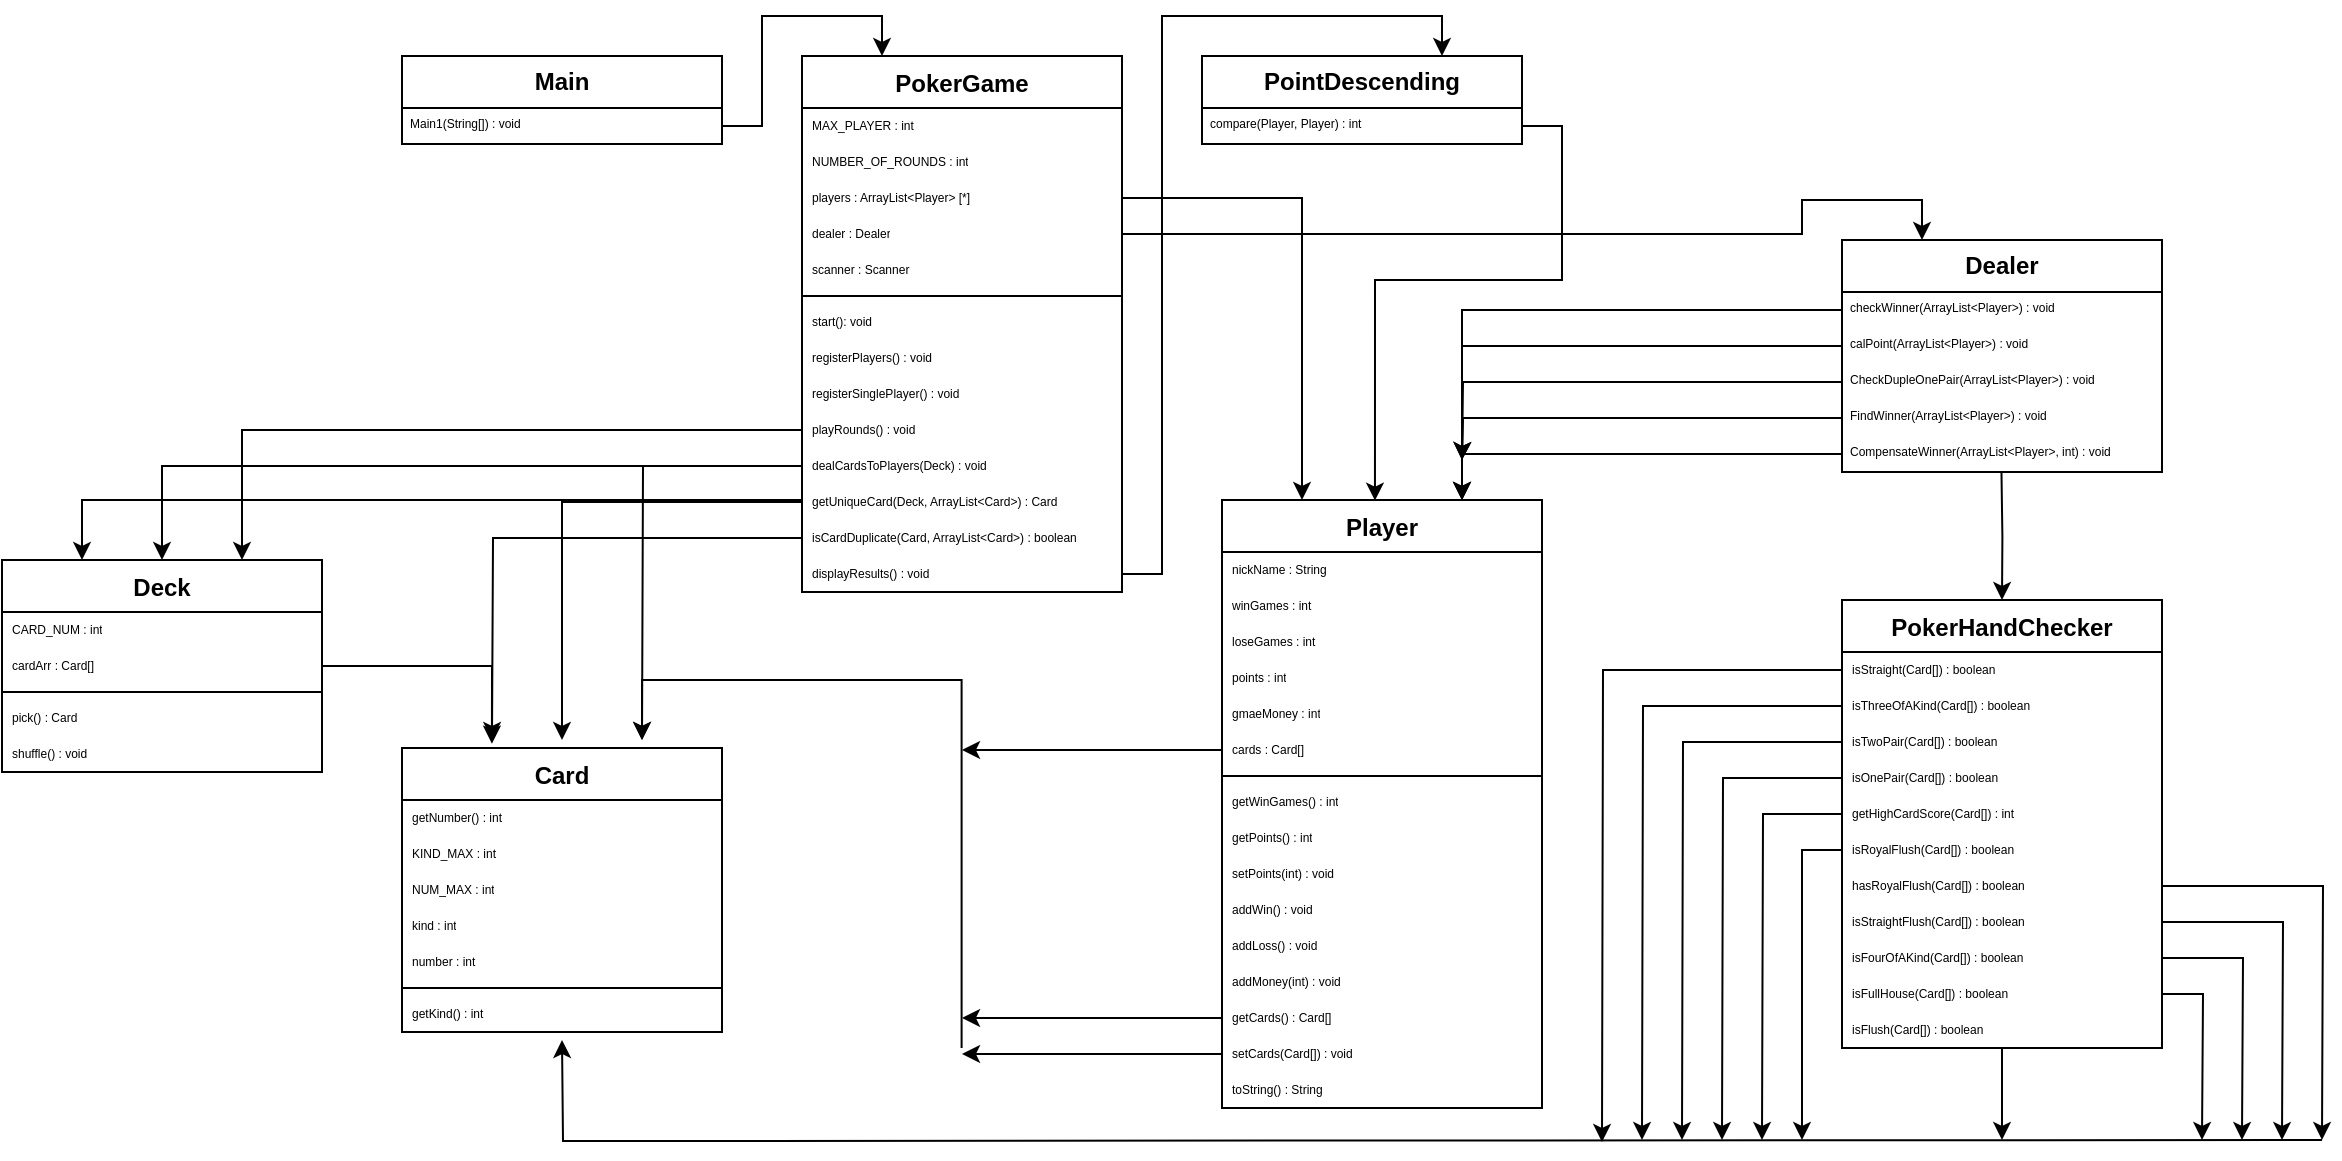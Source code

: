<mxfile version="26.2.14">
  <diagram id="C5RBs43oDa-KdzZeNtuy" name="Page-1">
    <mxGraphModel grid="1" page="1" gridSize="10" guides="1" tooltips="1" connect="1" arrows="1" fold="1" pageScale="1" pageWidth="2336" pageHeight="1654" math="0" shadow="0">
      <root>
        <mxCell id="WIyWlLk6GJQsqaUBKTNV-0" />
        <mxCell id="WIyWlLk6GJQsqaUBKTNV-1" parent="WIyWlLk6GJQsqaUBKTNV-0" />
        <mxCell id="UE-0gr97bJ8DjtLUeU1i-0" value="PokerGame" style="swimlane;fontStyle=1;align=center;verticalAlign=top;childLayout=stackLayout;horizontal=1;startSize=26;horizontalStack=0;resizeParent=1;resizeParentMax=0;resizeLast=0;collapsible=1;marginBottom=0;whiteSpace=wrap;html=1;" vertex="1" parent="WIyWlLk6GJQsqaUBKTNV-1">
          <mxGeometry x="600" y="178" width="160" height="268" as="geometry" />
        </mxCell>
        <mxCell id="UE-0gr97bJ8DjtLUeU1i-1" value="MAX_PLAYER : int&amp;nbsp;" style="text;strokeColor=none;fillColor=none;align=left;verticalAlign=top;spacingLeft=4;spacingRight=4;overflow=hidden;rotatable=0;points=[[0,0.5],[1,0.5]];portConstraint=eastwest;whiteSpace=wrap;html=1;fontSize=6;spacing=1;" vertex="1" parent="UE-0gr97bJ8DjtLUeU1i-0">
          <mxGeometry y="26" width="160" height="18" as="geometry" />
        </mxCell>
        <mxCell id="UE-0gr97bJ8DjtLUeU1i-5" value="NUMBER_OF_ROUNDS : int&lt;div&gt;&lt;br&gt;&lt;/div&gt;" style="text;strokeColor=none;fillColor=none;align=left;verticalAlign=top;spacingLeft=4;spacingRight=4;overflow=hidden;rotatable=0;points=[[0,0.5],[1,0.5]];portConstraint=eastwest;whiteSpace=wrap;html=1;fontSize=6;spacing=1;" vertex="1" parent="UE-0gr97bJ8DjtLUeU1i-0">
          <mxGeometry y="44" width="160" height="18" as="geometry" />
        </mxCell>
        <mxCell id="UE-0gr97bJ8DjtLUeU1i-6" value="players : ArrayList&amp;lt;Player&amp;gt; [*]" style="text;strokeColor=none;fillColor=none;align=left;verticalAlign=top;spacingLeft=4;spacingRight=4;overflow=hidden;rotatable=0;points=[[0,0.5],[1,0.5]];portConstraint=eastwest;whiteSpace=wrap;html=1;fontSize=6;spacing=1;" vertex="1" parent="UE-0gr97bJ8DjtLUeU1i-0">
          <mxGeometry y="62" width="160" height="18" as="geometry" />
        </mxCell>
        <mxCell id="UE-0gr97bJ8DjtLUeU1i-7" value="dealer : Dealer" style="text;strokeColor=none;fillColor=none;align=left;verticalAlign=top;spacingLeft=4;spacingRight=4;overflow=hidden;rotatable=0;points=[[0,0.5],[1,0.5]];portConstraint=eastwest;whiteSpace=wrap;html=1;fontSize=6;spacing=1;" vertex="1" parent="UE-0gr97bJ8DjtLUeU1i-0">
          <mxGeometry y="80" width="160" height="18" as="geometry" />
        </mxCell>
        <mxCell id="UE-0gr97bJ8DjtLUeU1i-8" value="scanner : Scanner" style="text;strokeColor=none;fillColor=none;align=left;verticalAlign=top;spacingLeft=4;spacingRight=4;overflow=hidden;rotatable=0;points=[[0,0.5],[1,0.5]];portConstraint=eastwest;whiteSpace=wrap;html=1;fontSize=6;spacing=1;" vertex="1" parent="UE-0gr97bJ8DjtLUeU1i-0">
          <mxGeometry y="98" width="160" height="18" as="geometry" />
        </mxCell>
        <mxCell id="UE-0gr97bJ8DjtLUeU1i-2" value="" style="line;strokeWidth=1;fillColor=none;align=left;verticalAlign=middle;spacingTop=-1;spacingLeft=3;spacingRight=3;rotatable=0;labelPosition=right;points=[];portConstraint=eastwest;strokeColor=inherit;" vertex="1" parent="UE-0gr97bJ8DjtLUeU1i-0">
          <mxGeometry y="116" width="160" height="8" as="geometry" />
        </mxCell>
        <mxCell id="UE-0gr97bJ8DjtLUeU1i-3" value="start(): void" style="text;strokeColor=none;fillColor=none;align=left;verticalAlign=top;spacingLeft=4;spacingRight=4;overflow=hidden;rotatable=0;points=[[0,0.5],[1,0.5]];portConstraint=eastwest;whiteSpace=wrap;html=1;fontSize=6;spacing=1;" vertex="1" parent="UE-0gr97bJ8DjtLUeU1i-0">
          <mxGeometry y="124" width="160" height="18" as="geometry" />
        </mxCell>
        <mxCell id="UE-0gr97bJ8DjtLUeU1i-11" value="registerPlayers() : void&amp;nbsp;" style="text;strokeColor=none;fillColor=none;align=left;verticalAlign=top;spacingLeft=4;spacingRight=4;overflow=hidden;rotatable=0;points=[[0,0.5],[1,0.5]];portConstraint=eastwest;whiteSpace=wrap;html=1;fontSize=6;spacing=1;" vertex="1" parent="UE-0gr97bJ8DjtLUeU1i-0">
          <mxGeometry y="142" width="160" height="18" as="geometry" />
        </mxCell>
        <mxCell id="UE-0gr97bJ8DjtLUeU1i-12" value="registerSinglePlayer() : void" style="text;strokeColor=none;fillColor=none;align=left;verticalAlign=top;spacingLeft=4;spacingRight=4;overflow=hidden;rotatable=0;points=[[0,0.5],[1,0.5]];portConstraint=eastwest;whiteSpace=wrap;html=1;fontSize=6;spacing=1;" vertex="1" parent="UE-0gr97bJ8DjtLUeU1i-0">
          <mxGeometry y="160" width="160" height="18" as="geometry" />
        </mxCell>
        <mxCell id="UE-0gr97bJ8DjtLUeU1i-13" value="playRounds() : void" style="text;strokeColor=none;fillColor=none;align=left;verticalAlign=top;spacingLeft=4;spacingRight=4;overflow=hidden;rotatable=0;points=[[0,0.5],[1,0.5]];portConstraint=eastwest;whiteSpace=wrap;html=1;fontSize=6;spacing=1;" vertex="1" parent="UE-0gr97bJ8DjtLUeU1i-0">
          <mxGeometry y="178" width="160" height="18" as="geometry" />
        </mxCell>
        <mxCell id="UE-0gr97bJ8DjtLUeU1i-14" value="dealCardsToPlayers(Deck) : void" style="text;strokeColor=none;fillColor=none;align=left;verticalAlign=top;spacingLeft=4;spacingRight=4;overflow=hidden;rotatable=0;points=[[0,0.5],[1,0.5]];portConstraint=eastwest;whiteSpace=wrap;html=1;fontSize=6;spacing=1;" vertex="1" parent="UE-0gr97bJ8DjtLUeU1i-0">
          <mxGeometry y="196" width="160" height="18" as="geometry" />
        </mxCell>
        <mxCell id="UE-0gr97bJ8DjtLUeU1i-15" value="getUniqueCard(Deck, ArrayList&amp;lt;Card&amp;gt;) : Card" style="text;strokeColor=none;fillColor=none;align=left;verticalAlign=top;spacingLeft=4;spacingRight=4;overflow=hidden;rotatable=0;points=[[0,0.5],[1,0.5]];portConstraint=eastwest;whiteSpace=wrap;html=1;fontSize=6;spacing=1;" vertex="1" parent="UE-0gr97bJ8DjtLUeU1i-0">
          <mxGeometry y="214" width="160" height="18" as="geometry" />
        </mxCell>
        <mxCell id="UE-0gr97bJ8DjtLUeU1i-16" value="isCardDuplicate(Card, ArrayList&amp;lt;Card&amp;gt;) : boolean" style="text;strokeColor=none;fillColor=none;align=left;verticalAlign=top;spacingLeft=4;spacingRight=4;overflow=hidden;rotatable=0;points=[[0,0.5],[1,0.5]];portConstraint=eastwest;whiteSpace=wrap;html=1;fontSize=6;spacing=1;" vertex="1" parent="UE-0gr97bJ8DjtLUeU1i-0">
          <mxGeometry y="232" width="160" height="18" as="geometry" />
        </mxCell>
        <mxCell id="UE-0gr97bJ8DjtLUeU1i-17" value="displayResults() : void&amp;nbsp;" style="text;strokeColor=none;fillColor=none;align=left;verticalAlign=top;spacingLeft=4;spacingRight=4;overflow=hidden;rotatable=0;points=[[0,0.5],[1,0.5]];portConstraint=eastwest;whiteSpace=wrap;html=1;fontSize=6;spacing=1;" vertex="1" parent="UE-0gr97bJ8DjtLUeU1i-0">
          <mxGeometry y="250" width="160" height="18" as="geometry" />
        </mxCell>
        <mxCell id="UE-0gr97bJ8DjtLUeU1i-19" value="Dealer" style="swimlane;fontStyle=1;align=center;verticalAlign=top;childLayout=stackLayout;horizontal=1;startSize=26;horizontalStack=0;resizeParent=1;resizeParentMax=0;resizeLast=0;collapsible=1;marginBottom=0;whiteSpace=wrap;html=1;labelBackgroundColor=default;spacing=1;" vertex="1" parent="WIyWlLk6GJQsqaUBKTNV-1">
          <mxGeometry x="1120" y="270" width="160" height="116" as="geometry" />
        </mxCell>
        <mxCell id="UE-0gr97bJ8DjtLUeU1i-26" value="checkWinner(ArrayList&amp;lt;Player&amp;gt;) : void" style="text;strokeColor=none;fillColor=none;align=left;verticalAlign=top;spacingLeft=4;spacingRight=4;overflow=hidden;rotatable=0;points=[[0,0.5],[1,0.5]];portConstraint=eastwest;whiteSpace=wrap;html=1;fontSize=6;spacing=0;" vertex="1" parent="UE-0gr97bJ8DjtLUeU1i-19">
          <mxGeometry y="26" width="160" height="18" as="geometry" />
        </mxCell>
        <mxCell id="Jv2AM5DRUg8VrkL58GBL-11" value="calPoint(ArrayList&amp;lt;Player&amp;gt;) : void" style="text;strokeColor=none;fillColor=none;align=left;verticalAlign=top;spacingLeft=4;spacingRight=4;overflow=hidden;rotatable=0;points=[[0,0.5],[1,0.5]];portConstraint=eastwest;whiteSpace=wrap;html=1;fontSize=6;spacing=0;" vertex="1" parent="UE-0gr97bJ8DjtLUeU1i-19">
          <mxGeometry y="44" width="160" height="18" as="geometry" />
        </mxCell>
        <mxCell id="Jv2AM5DRUg8VrkL58GBL-20" style="edgeStyle=orthogonalEdgeStyle;rounded=0;orthogonalLoop=1;jettySize=auto;html=1;" edge="1" parent="UE-0gr97bJ8DjtLUeU1i-19" source="UE-0gr97bJ8DjtLUeU1i-27">
          <mxGeometry relative="1" as="geometry">
            <mxPoint x="-190" y="110" as="targetPoint" />
          </mxGeometry>
        </mxCell>
        <mxCell id="UE-0gr97bJ8DjtLUeU1i-27" value="CheckDupleOnePair(ArrayList&amp;lt;Player&amp;gt;) : void" style="text;strokeColor=none;fillColor=none;align=left;verticalAlign=top;spacingLeft=4;spacingRight=4;overflow=hidden;rotatable=0;points=[[0,0.5],[1,0.5]];portConstraint=eastwest;whiteSpace=wrap;html=1;fontSize=6;spacing=0;" vertex="1" parent="UE-0gr97bJ8DjtLUeU1i-19">
          <mxGeometry y="62" width="160" height="18" as="geometry" />
        </mxCell>
        <mxCell id="Jv2AM5DRUg8VrkL58GBL-21" style="edgeStyle=orthogonalEdgeStyle;rounded=0;orthogonalLoop=1;jettySize=auto;html=1;" edge="1" parent="UE-0gr97bJ8DjtLUeU1i-19" source="UE-0gr97bJ8DjtLUeU1i-28">
          <mxGeometry relative="1" as="geometry">
            <mxPoint x="-190" y="110" as="targetPoint" />
          </mxGeometry>
        </mxCell>
        <mxCell id="UE-0gr97bJ8DjtLUeU1i-28" value="FindWinner(ArrayList&amp;lt;Player&amp;gt;) : void&amp;nbsp;" style="text;strokeColor=none;fillColor=none;align=left;verticalAlign=top;spacingLeft=4;spacingRight=4;overflow=hidden;rotatable=0;points=[[0,0.5],[1,0.5]];portConstraint=eastwest;whiteSpace=wrap;html=1;fontSize=6;spacing=0;" vertex="1" parent="UE-0gr97bJ8DjtLUeU1i-19">
          <mxGeometry y="80" width="160" height="18" as="geometry" />
        </mxCell>
        <mxCell id="UE-0gr97bJ8DjtLUeU1i-29" value="CompensateWinner(ArrayList&amp;lt;Player&amp;gt;, int) : void" style="text;strokeColor=none;fillColor=none;align=left;verticalAlign=top;spacingLeft=4;spacingRight=4;overflow=hidden;rotatable=0;points=[[0,0.5],[1,0.5]];portConstraint=eastwest;whiteSpace=wrap;html=1;fontSize=6;spacing=0;" vertex="1" parent="UE-0gr97bJ8DjtLUeU1i-19">
          <mxGeometry y="98" width="160" height="18" as="geometry" />
        </mxCell>
        <mxCell id="Jv2AM5DRUg8VrkL58GBL-36" style="edgeStyle=orthogonalEdgeStyle;rounded=0;orthogonalLoop=1;jettySize=auto;html=1;" edge="1" parent="WIyWlLk6GJQsqaUBKTNV-1" source="UE-0gr97bJ8DjtLUeU1i-35">
          <mxGeometry relative="1" as="geometry">
            <mxPoint x="1200" y="720" as="targetPoint" />
          </mxGeometry>
        </mxCell>
        <mxCell id="UE-0gr97bJ8DjtLUeU1i-35" value="PokerHandChecker" style="swimlane;fontStyle=1;align=center;verticalAlign=top;childLayout=stackLayout;horizontal=1;startSize=26;horizontalStack=0;resizeParent=1;resizeParentMax=0;resizeLast=0;collapsible=1;marginBottom=0;whiteSpace=wrap;html=1;" vertex="1" parent="WIyWlLk6GJQsqaUBKTNV-1">
          <mxGeometry x="1120" y="450" width="160" height="224" as="geometry" />
        </mxCell>
        <mxCell id="Jv2AM5DRUg8VrkL58GBL-24" style="edgeStyle=orthogonalEdgeStyle;rounded=0;orthogonalLoop=1;jettySize=auto;html=1;" edge="1" parent="UE-0gr97bJ8DjtLUeU1i-35" source="UE-0gr97bJ8DjtLUeU1i-48">
          <mxGeometry relative="1" as="geometry">
            <mxPoint x="-120" y="271" as="targetPoint" />
          </mxGeometry>
        </mxCell>
        <mxCell id="UE-0gr97bJ8DjtLUeU1i-48" value="isStraight(Card[]) : boolean" style="text;strokeColor=none;fillColor=none;align=left;verticalAlign=top;spacingLeft=4;spacingRight=4;overflow=hidden;rotatable=0;points=[[0,0.5],[1,0.5]];portConstraint=eastwest;whiteSpace=wrap;html=1;fontSize=6;spacing=1;" vertex="1" parent="UE-0gr97bJ8DjtLUeU1i-35">
          <mxGeometry y="26" width="160" height="18" as="geometry" />
        </mxCell>
        <mxCell id="Jv2AM5DRUg8VrkL58GBL-25" style="edgeStyle=orthogonalEdgeStyle;rounded=0;orthogonalLoop=1;jettySize=auto;html=1;" edge="1" parent="UE-0gr97bJ8DjtLUeU1i-35" source="UE-0gr97bJ8DjtLUeU1i-49">
          <mxGeometry relative="1" as="geometry">
            <mxPoint x="-100" y="270" as="targetPoint" />
          </mxGeometry>
        </mxCell>
        <mxCell id="UE-0gr97bJ8DjtLUeU1i-49" value="isThreeOfAKind(Card[]) : boolean" style="text;strokeColor=none;fillColor=none;align=left;verticalAlign=top;spacingLeft=4;spacingRight=4;overflow=hidden;rotatable=0;points=[[0,0.5],[1,0.5]];portConstraint=eastwest;whiteSpace=wrap;html=1;fontSize=6;spacing=1;" vertex="1" parent="UE-0gr97bJ8DjtLUeU1i-35">
          <mxGeometry y="44" width="160" height="18" as="geometry" />
        </mxCell>
        <mxCell id="Jv2AM5DRUg8VrkL58GBL-26" style="edgeStyle=orthogonalEdgeStyle;rounded=0;orthogonalLoop=1;jettySize=auto;html=1;" edge="1" parent="UE-0gr97bJ8DjtLUeU1i-35" source="UE-0gr97bJ8DjtLUeU1i-50">
          <mxGeometry relative="1" as="geometry">
            <mxPoint x="-80" y="270" as="targetPoint" />
          </mxGeometry>
        </mxCell>
        <mxCell id="UE-0gr97bJ8DjtLUeU1i-50" value="isTwoPair(Card[]) : boolean" style="text;strokeColor=none;fillColor=none;align=left;verticalAlign=top;spacingLeft=4;spacingRight=4;overflow=hidden;rotatable=0;points=[[0,0.5],[1,0.5]];portConstraint=eastwest;whiteSpace=wrap;html=1;fontSize=6;spacing=1;" vertex="1" parent="UE-0gr97bJ8DjtLUeU1i-35">
          <mxGeometry y="62" width="160" height="18" as="geometry" />
        </mxCell>
        <mxCell id="Jv2AM5DRUg8VrkL58GBL-27" style="edgeStyle=orthogonalEdgeStyle;rounded=0;orthogonalLoop=1;jettySize=auto;html=1;" edge="1" parent="UE-0gr97bJ8DjtLUeU1i-35" source="UE-0gr97bJ8DjtLUeU1i-51">
          <mxGeometry relative="1" as="geometry">
            <mxPoint x="-60" y="270" as="targetPoint" />
          </mxGeometry>
        </mxCell>
        <mxCell id="UE-0gr97bJ8DjtLUeU1i-51" value="isOnePair(Card[]) : boolean" style="text;strokeColor=none;fillColor=none;align=left;verticalAlign=top;spacingLeft=4;spacingRight=4;overflow=hidden;rotatable=0;points=[[0,0.5],[1,0.5]];portConstraint=eastwest;whiteSpace=wrap;html=1;fontSize=6;spacing=1;" vertex="1" parent="UE-0gr97bJ8DjtLUeU1i-35">
          <mxGeometry y="80" width="160" height="18" as="geometry" />
        </mxCell>
        <mxCell id="Jv2AM5DRUg8VrkL58GBL-28" style="edgeStyle=orthogonalEdgeStyle;rounded=0;orthogonalLoop=1;jettySize=auto;html=1;" edge="1" parent="UE-0gr97bJ8DjtLUeU1i-35" source="UE-0gr97bJ8DjtLUeU1i-52">
          <mxGeometry relative="1" as="geometry">
            <mxPoint x="-40" y="270" as="targetPoint" />
          </mxGeometry>
        </mxCell>
        <mxCell id="UE-0gr97bJ8DjtLUeU1i-52" value="getHighCardScore(Card[]) : int&amp;nbsp;" style="text;strokeColor=none;fillColor=none;align=left;verticalAlign=top;spacingLeft=4;spacingRight=4;overflow=hidden;rotatable=0;points=[[0,0.5],[1,0.5]];portConstraint=eastwest;whiteSpace=wrap;html=1;fontSize=6;spacing=1;" vertex="1" parent="UE-0gr97bJ8DjtLUeU1i-35">
          <mxGeometry y="98" width="160" height="18" as="geometry" />
        </mxCell>
        <mxCell id="Jv2AM5DRUg8VrkL58GBL-29" style="edgeStyle=orthogonalEdgeStyle;rounded=0;orthogonalLoop=1;jettySize=auto;html=1;" edge="1" parent="UE-0gr97bJ8DjtLUeU1i-35" source="UE-0gr97bJ8DjtLUeU1i-42">
          <mxGeometry relative="1" as="geometry">
            <mxPoint x="-20" y="270" as="targetPoint" />
          </mxGeometry>
        </mxCell>
        <mxCell id="UE-0gr97bJ8DjtLUeU1i-42" value="isRoyalFlush(Card[]) : boolean" style="text;strokeColor=none;fillColor=none;align=left;verticalAlign=top;spacingLeft=4;spacingRight=4;overflow=hidden;rotatable=0;points=[[0,0.5],[1,0.5]];portConstraint=eastwest;whiteSpace=wrap;html=1;fontSize=6;spacing=1;" vertex="1" parent="UE-0gr97bJ8DjtLUeU1i-35">
          <mxGeometry y="116" width="160" height="18" as="geometry" />
        </mxCell>
        <mxCell id="Jv2AM5DRUg8VrkL58GBL-31" style="edgeStyle=orthogonalEdgeStyle;rounded=0;orthogonalLoop=1;jettySize=auto;html=1;" edge="1" parent="UE-0gr97bJ8DjtLUeU1i-35" source="UE-0gr97bJ8DjtLUeU1i-43">
          <mxGeometry relative="1" as="geometry">
            <mxPoint x="240" y="270" as="targetPoint" />
          </mxGeometry>
        </mxCell>
        <mxCell id="UE-0gr97bJ8DjtLUeU1i-43" value="hasRoyalFlush(Card[]) : boolean" style="text;strokeColor=none;fillColor=none;align=left;verticalAlign=top;spacingLeft=4;spacingRight=4;overflow=hidden;rotatable=0;points=[[0,0.5],[1,0.5]];portConstraint=eastwest;whiteSpace=wrap;html=1;fontSize=6;spacing=1;" vertex="1" parent="UE-0gr97bJ8DjtLUeU1i-35">
          <mxGeometry y="134" width="160" height="18" as="geometry" />
        </mxCell>
        <mxCell id="Jv2AM5DRUg8VrkL58GBL-32" style="edgeStyle=orthogonalEdgeStyle;rounded=0;orthogonalLoop=1;jettySize=auto;html=1;" edge="1" parent="UE-0gr97bJ8DjtLUeU1i-35" source="UE-0gr97bJ8DjtLUeU1i-44">
          <mxGeometry relative="1" as="geometry">
            <mxPoint x="220" y="270" as="targetPoint" />
          </mxGeometry>
        </mxCell>
        <mxCell id="UE-0gr97bJ8DjtLUeU1i-44" value="isStraightFlush(Card[]) : boolean" style="text;strokeColor=none;fillColor=none;align=left;verticalAlign=top;spacingLeft=4;spacingRight=4;overflow=hidden;rotatable=0;points=[[0,0.5],[1,0.5]];portConstraint=eastwest;whiteSpace=wrap;html=1;fontSize=6;spacing=1;" vertex="1" parent="UE-0gr97bJ8DjtLUeU1i-35">
          <mxGeometry y="152" width="160" height="18" as="geometry" />
        </mxCell>
        <mxCell id="Jv2AM5DRUg8VrkL58GBL-33" style="edgeStyle=orthogonalEdgeStyle;rounded=0;orthogonalLoop=1;jettySize=auto;html=1;" edge="1" parent="UE-0gr97bJ8DjtLUeU1i-35" source="UE-0gr97bJ8DjtLUeU1i-45">
          <mxGeometry relative="1" as="geometry">
            <mxPoint x="200" y="270" as="targetPoint" />
          </mxGeometry>
        </mxCell>
        <mxCell id="UE-0gr97bJ8DjtLUeU1i-45" value="isFourOfAKind(Card[]) : boolean" style="text;strokeColor=none;fillColor=none;align=left;verticalAlign=top;spacingLeft=4;spacingRight=4;overflow=hidden;rotatable=0;points=[[0,0.5],[1,0.5]];portConstraint=eastwest;whiteSpace=wrap;html=1;fontSize=6;spacing=1;" vertex="1" parent="UE-0gr97bJ8DjtLUeU1i-35">
          <mxGeometry y="170" width="160" height="18" as="geometry" />
        </mxCell>
        <mxCell id="Jv2AM5DRUg8VrkL58GBL-34" style="edgeStyle=orthogonalEdgeStyle;rounded=0;orthogonalLoop=1;jettySize=auto;html=1;" edge="1" parent="UE-0gr97bJ8DjtLUeU1i-35" source="UE-0gr97bJ8DjtLUeU1i-46">
          <mxGeometry relative="1" as="geometry">
            <mxPoint x="180" y="270" as="targetPoint" />
          </mxGeometry>
        </mxCell>
        <mxCell id="UE-0gr97bJ8DjtLUeU1i-46" value="isFullHouse(Card[]) : boolean" style="text;strokeColor=none;fillColor=none;align=left;verticalAlign=top;spacingLeft=4;spacingRight=4;overflow=hidden;rotatable=0;points=[[0,0.5],[1,0.5]];portConstraint=eastwest;whiteSpace=wrap;html=1;fontSize=6;spacing=1;" vertex="1" parent="UE-0gr97bJ8DjtLUeU1i-35">
          <mxGeometry y="188" width="160" height="18" as="geometry" />
        </mxCell>
        <mxCell id="UE-0gr97bJ8DjtLUeU1i-47" value="isFlush(Card[]) : boolean" style="text;strokeColor=none;fillColor=none;align=left;verticalAlign=top;spacingLeft=4;spacingRight=4;overflow=hidden;rotatable=0;points=[[0,0.5],[1,0.5]];portConstraint=eastwest;whiteSpace=wrap;html=1;fontSize=6;spacing=1;" vertex="1" parent="UE-0gr97bJ8DjtLUeU1i-35">
          <mxGeometry y="206" width="160" height="18" as="geometry" />
        </mxCell>
        <mxCell id="UE-0gr97bJ8DjtLUeU1i-53" value="Card" style="swimlane;fontStyle=1;align=center;verticalAlign=top;childLayout=stackLayout;horizontal=1;startSize=26;horizontalStack=0;resizeParent=1;resizeParentMax=0;resizeLast=0;collapsible=1;marginBottom=0;whiteSpace=wrap;html=1;" vertex="1" parent="WIyWlLk6GJQsqaUBKTNV-1">
          <mxGeometry x="400" y="524" width="160" height="142" as="geometry" />
        </mxCell>
        <mxCell id="UE-0gr97bJ8DjtLUeU1i-61" value="getNumber() : int" style="text;strokeColor=none;fillColor=none;align=left;verticalAlign=top;spacingLeft=4;spacingRight=4;overflow=hidden;rotatable=0;points=[[0,0.5],[1,0.5]];portConstraint=eastwest;whiteSpace=wrap;html=1;fontSize=6;spacing=1;" vertex="1" parent="UE-0gr97bJ8DjtLUeU1i-53">
          <mxGeometry y="26" width="160" height="18" as="geometry" />
        </mxCell>
        <mxCell id="UE-0gr97bJ8DjtLUeU1i-54" value="KIND_MAX : int" style="text;strokeColor=none;fillColor=none;align=left;verticalAlign=top;spacingLeft=4;spacingRight=4;overflow=hidden;rotatable=0;points=[[0,0.5],[1,0.5]];portConstraint=eastwest;whiteSpace=wrap;html=1;fontSize=6;spacing=1;" vertex="1" parent="UE-0gr97bJ8DjtLUeU1i-53">
          <mxGeometry y="44" width="160" height="18" as="geometry" />
        </mxCell>
        <mxCell id="UE-0gr97bJ8DjtLUeU1i-55" value="&lt;div&gt;NUM_MAX : int&lt;/div&gt;" style="text;strokeColor=none;fillColor=none;align=left;verticalAlign=top;spacingLeft=4;spacingRight=4;overflow=hidden;rotatable=0;points=[[0,0.5],[1,0.5]];portConstraint=eastwest;whiteSpace=wrap;html=1;fontSize=6;spacing=1;" vertex="1" parent="UE-0gr97bJ8DjtLUeU1i-53">
          <mxGeometry y="62" width="160" height="18" as="geometry" />
        </mxCell>
        <mxCell id="UE-0gr97bJ8DjtLUeU1i-56" value="kind : int" style="text;strokeColor=none;fillColor=none;align=left;verticalAlign=top;spacingLeft=4;spacingRight=4;overflow=hidden;rotatable=0;points=[[0,0.5],[1,0.5]];portConstraint=eastwest;whiteSpace=wrap;html=1;fontSize=6;spacing=1;" vertex="1" parent="UE-0gr97bJ8DjtLUeU1i-53">
          <mxGeometry y="80" width="160" height="18" as="geometry" />
        </mxCell>
        <mxCell id="UE-0gr97bJ8DjtLUeU1i-57" value="number : int" style="text;strokeColor=none;fillColor=none;align=left;verticalAlign=top;spacingLeft=4;spacingRight=4;overflow=hidden;rotatable=0;points=[[0,0.5],[1,0.5]];portConstraint=eastwest;whiteSpace=wrap;html=1;fontSize=6;spacing=1;" vertex="1" parent="UE-0gr97bJ8DjtLUeU1i-53">
          <mxGeometry y="98" width="160" height="18" as="geometry" />
        </mxCell>
        <mxCell id="UE-0gr97bJ8DjtLUeU1i-59" value="" style="line;strokeWidth=1;fillColor=none;align=left;verticalAlign=middle;spacingTop=-1;spacingLeft=3;spacingRight=3;rotatable=0;labelPosition=right;points=[];portConstraint=eastwest;strokeColor=inherit;" vertex="1" parent="UE-0gr97bJ8DjtLUeU1i-53">
          <mxGeometry y="116" width="160" height="8" as="geometry" />
        </mxCell>
        <mxCell id="UE-0gr97bJ8DjtLUeU1i-60" value="getKind() : int" style="text;strokeColor=none;fillColor=none;align=left;verticalAlign=top;spacingLeft=4;spacingRight=4;overflow=hidden;rotatable=0;points=[[0,0.5],[1,0.5]];portConstraint=eastwest;whiteSpace=wrap;html=1;fontSize=6;spacing=1;" vertex="1" parent="UE-0gr97bJ8DjtLUeU1i-53">
          <mxGeometry y="124" width="160" height="18" as="geometry" />
        </mxCell>
        <mxCell id="UE-0gr97bJ8DjtLUeU1i-69" value="Player" style="swimlane;fontStyle=1;align=center;verticalAlign=top;childLayout=stackLayout;horizontal=1;startSize=26;horizontalStack=0;resizeParent=1;resizeParentMax=0;resizeLast=0;collapsible=1;marginBottom=0;whiteSpace=wrap;html=1;" vertex="1" parent="WIyWlLk6GJQsqaUBKTNV-1">
          <mxGeometry x="810" y="400" width="160" height="304" as="geometry" />
        </mxCell>
        <mxCell id="UE-0gr97bJ8DjtLUeU1i-70" value="nickName : String" style="text;strokeColor=none;fillColor=none;align=left;verticalAlign=top;spacingLeft=4;spacingRight=4;overflow=hidden;rotatable=0;points=[[0,0.5],[1,0.5]];portConstraint=eastwest;whiteSpace=wrap;html=1;fontSize=6;spacing=1;" vertex="1" parent="UE-0gr97bJ8DjtLUeU1i-69">
          <mxGeometry y="26" width="160" height="18" as="geometry" />
        </mxCell>
        <mxCell id="UE-0gr97bJ8DjtLUeU1i-71" value="&lt;div&gt;winGames : int&lt;/div&gt;" style="text;strokeColor=none;fillColor=none;align=left;verticalAlign=top;spacingLeft=4;spacingRight=4;overflow=hidden;rotatable=0;points=[[0,0.5],[1,0.5]];portConstraint=eastwest;whiteSpace=wrap;html=1;fontSize=6;spacing=1;" vertex="1" parent="UE-0gr97bJ8DjtLUeU1i-69">
          <mxGeometry y="44" width="160" height="18" as="geometry" />
        </mxCell>
        <mxCell id="UE-0gr97bJ8DjtLUeU1i-72" value="loseGames : int" style="text;strokeColor=none;fillColor=none;align=left;verticalAlign=top;spacingLeft=4;spacingRight=4;overflow=hidden;rotatable=0;points=[[0,0.5],[1,0.5]];portConstraint=eastwest;whiteSpace=wrap;html=1;fontSize=6;spacing=1;" vertex="1" parent="UE-0gr97bJ8DjtLUeU1i-69">
          <mxGeometry y="62" width="160" height="18" as="geometry" />
        </mxCell>
        <mxCell id="UE-0gr97bJ8DjtLUeU1i-73" value="points : int" style="text;strokeColor=none;fillColor=none;align=left;verticalAlign=top;spacingLeft=4;spacingRight=4;overflow=hidden;rotatable=0;points=[[0,0.5],[1,0.5]];portConstraint=eastwest;whiteSpace=wrap;html=1;fontSize=6;spacing=1;" vertex="1" parent="UE-0gr97bJ8DjtLUeU1i-69">
          <mxGeometry y="80" width="160" height="18" as="geometry" />
        </mxCell>
        <mxCell id="UE-0gr97bJ8DjtLUeU1i-74" value="gmaeMoney : int" style="text;strokeColor=none;fillColor=none;align=left;verticalAlign=top;spacingLeft=4;spacingRight=4;overflow=hidden;rotatable=0;points=[[0,0.5],[1,0.5]];portConstraint=eastwest;whiteSpace=wrap;html=1;fontSize=6;spacing=1;" vertex="1" parent="UE-0gr97bJ8DjtLUeU1i-69">
          <mxGeometry y="98" width="160" height="18" as="geometry" />
        </mxCell>
        <mxCell id="Jv2AM5DRUg8VrkL58GBL-43" style="edgeStyle=orthogonalEdgeStyle;rounded=0;orthogonalLoop=1;jettySize=auto;html=1;" edge="1" parent="UE-0gr97bJ8DjtLUeU1i-69" source="UE-0gr97bJ8DjtLUeU1i-84">
          <mxGeometry relative="1" as="geometry">
            <mxPoint x="-130" y="125" as="targetPoint" />
          </mxGeometry>
        </mxCell>
        <mxCell id="UE-0gr97bJ8DjtLUeU1i-84" value="cards : Card[]&amp;nbsp;" style="text;strokeColor=none;fillColor=none;align=left;verticalAlign=top;spacingLeft=4;spacingRight=4;overflow=hidden;rotatable=0;points=[[0,0.5],[1,0.5]];portConstraint=eastwest;whiteSpace=wrap;html=1;fontSize=6;spacing=1;" vertex="1" parent="UE-0gr97bJ8DjtLUeU1i-69">
          <mxGeometry y="116" width="160" height="18" as="geometry" />
        </mxCell>
        <mxCell id="UE-0gr97bJ8DjtLUeU1i-75" value="" style="line;strokeWidth=1;fillColor=none;align=left;verticalAlign=middle;spacingTop=-1;spacingLeft=3;spacingRight=3;rotatable=0;labelPosition=right;points=[];portConstraint=eastwest;strokeColor=inherit;" vertex="1" parent="UE-0gr97bJ8DjtLUeU1i-69">
          <mxGeometry y="134" width="160" height="8" as="geometry" />
        </mxCell>
        <mxCell id="UE-0gr97bJ8DjtLUeU1i-76" value="getWinGames() : int" style="text;strokeColor=none;fillColor=none;align=left;verticalAlign=top;spacingLeft=4;spacingRight=4;overflow=hidden;rotatable=0;points=[[0,0.5],[1,0.5]];portConstraint=eastwest;whiteSpace=wrap;html=1;fontSize=6;spacing=1;" vertex="1" parent="UE-0gr97bJ8DjtLUeU1i-69">
          <mxGeometry y="142" width="160" height="18" as="geometry" />
        </mxCell>
        <mxCell id="UE-0gr97bJ8DjtLUeU1i-77" value="getPoints() : int" style="text;strokeColor=none;fillColor=none;align=left;verticalAlign=top;spacingLeft=4;spacingRight=4;overflow=hidden;rotatable=0;points=[[0,0.5],[1,0.5]];portConstraint=eastwest;whiteSpace=wrap;html=1;fontSize=6;spacing=1;" vertex="1" parent="UE-0gr97bJ8DjtLUeU1i-69">
          <mxGeometry y="160" width="160" height="18" as="geometry" />
        </mxCell>
        <mxCell id="UE-0gr97bJ8DjtLUeU1i-78" value="setPoints(int) : void" style="text;strokeColor=none;fillColor=none;align=left;verticalAlign=top;spacingLeft=4;spacingRight=4;overflow=hidden;rotatable=0;points=[[0,0.5],[1,0.5]];portConstraint=eastwest;whiteSpace=wrap;html=1;fontSize=6;spacing=1;" vertex="1" parent="UE-0gr97bJ8DjtLUeU1i-69">
          <mxGeometry y="178" width="160" height="18" as="geometry" />
        </mxCell>
        <mxCell id="UE-0gr97bJ8DjtLUeU1i-79" value="addWin() : void" style="text;strokeColor=none;fillColor=none;align=left;verticalAlign=top;spacingLeft=4;spacingRight=4;overflow=hidden;rotatable=0;points=[[0,0.5],[1,0.5]];portConstraint=eastwest;whiteSpace=wrap;html=1;fontSize=6;spacing=1;" vertex="1" parent="UE-0gr97bJ8DjtLUeU1i-69">
          <mxGeometry y="196" width="160" height="18" as="geometry" />
        </mxCell>
        <mxCell id="UE-0gr97bJ8DjtLUeU1i-80" value="addLoss() : void" style="text;strokeColor=none;fillColor=none;align=left;verticalAlign=top;spacingLeft=4;spacingRight=4;overflow=hidden;rotatable=0;points=[[0,0.5],[1,0.5]];portConstraint=eastwest;whiteSpace=wrap;html=1;fontSize=6;spacing=1;" vertex="1" parent="UE-0gr97bJ8DjtLUeU1i-69">
          <mxGeometry y="214" width="160" height="18" as="geometry" />
        </mxCell>
        <mxCell id="UE-0gr97bJ8DjtLUeU1i-81" value="addMoney(int) : void" style="text;strokeColor=none;fillColor=none;align=left;verticalAlign=top;spacingLeft=4;spacingRight=4;overflow=hidden;rotatable=0;points=[[0,0.5],[1,0.5]];portConstraint=eastwest;whiteSpace=wrap;html=1;fontSize=6;spacing=1;" vertex="1" parent="UE-0gr97bJ8DjtLUeU1i-69">
          <mxGeometry y="232" width="160" height="18" as="geometry" />
        </mxCell>
        <mxCell id="Jv2AM5DRUg8VrkL58GBL-44" style="edgeStyle=orthogonalEdgeStyle;rounded=0;orthogonalLoop=1;jettySize=auto;html=1;" edge="1" parent="UE-0gr97bJ8DjtLUeU1i-69" source="UE-0gr97bJ8DjtLUeU1i-82">
          <mxGeometry relative="1" as="geometry">
            <mxPoint x="-130" y="259" as="targetPoint" />
          </mxGeometry>
        </mxCell>
        <mxCell id="UE-0gr97bJ8DjtLUeU1i-82" value="getCards() : Card[]" style="text;strokeColor=none;fillColor=none;align=left;verticalAlign=top;spacingLeft=4;spacingRight=4;overflow=hidden;rotatable=0;points=[[0,0.5],[1,0.5]];portConstraint=eastwest;whiteSpace=wrap;html=1;fontSize=6;spacing=1;" vertex="1" parent="UE-0gr97bJ8DjtLUeU1i-69">
          <mxGeometry y="250" width="160" height="18" as="geometry" />
        </mxCell>
        <mxCell id="Jv2AM5DRUg8VrkL58GBL-45" style="edgeStyle=orthogonalEdgeStyle;rounded=0;orthogonalLoop=1;jettySize=auto;html=1;" edge="1" parent="UE-0gr97bJ8DjtLUeU1i-69" source="UE-0gr97bJ8DjtLUeU1i-83">
          <mxGeometry relative="1" as="geometry">
            <mxPoint x="-130" y="277" as="targetPoint" />
          </mxGeometry>
        </mxCell>
        <mxCell id="UE-0gr97bJ8DjtLUeU1i-83" value="setCards(Card[]) : void&amp;nbsp;" style="text;strokeColor=none;fillColor=none;align=left;verticalAlign=top;spacingLeft=4;spacingRight=4;overflow=hidden;rotatable=0;points=[[0,0.5],[1,0.5]];portConstraint=eastwest;whiteSpace=wrap;html=1;fontSize=6;spacing=1;" vertex="1" parent="UE-0gr97bJ8DjtLUeU1i-69">
          <mxGeometry y="268" width="160" height="18" as="geometry" />
        </mxCell>
        <mxCell id="UE-0gr97bJ8DjtLUeU1i-85" value="toString() : String" style="text;strokeColor=none;fillColor=none;align=left;verticalAlign=top;spacingLeft=4;spacingRight=4;overflow=hidden;rotatable=0;points=[[0,0.5],[1,0.5]];portConstraint=eastwest;whiteSpace=wrap;html=1;fontSize=6;spacing=1;" vertex="1" parent="UE-0gr97bJ8DjtLUeU1i-69">
          <mxGeometry y="286" width="160" height="18" as="geometry" />
        </mxCell>
        <mxCell id="UE-0gr97bJ8DjtLUeU1i-86" value="PointDescending" style="swimlane;fontStyle=1;align=center;verticalAlign=top;childLayout=stackLayout;horizontal=1;startSize=26;horizontalStack=0;resizeParent=1;resizeParentMax=0;resizeLast=0;collapsible=1;marginBottom=0;whiteSpace=wrap;html=1;labelBackgroundColor=default;spacing=1;" vertex="1" parent="WIyWlLk6GJQsqaUBKTNV-1">
          <mxGeometry x="800" y="178" width="160" height="44" as="geometry" />
        </mxCell>
        <mxCell id="UE-0gr97bJ8DjtLUeU1i-87" value="compare(Player, Player) : int" style="text;strokeColor=none;fillColor=none;align=left;verticalAlign=top;spacingLeft=4;spacingRight=4;overflow=hidden;rotatable=0;points=[[0,0.5],[1,0.5]];portConstraint=eastwest;whiteSpace=wrap;html=1;fontSize=6;spacing=0;" vertex="1" parent="UE-0gr97bJ8DjtLUeU1i-86">
          <mxGeometry y="26" width="160" height="18" as="geometry" />
        </mxCell>
        <mxCell id="UE-0gr97bJ8DjtLUeU1i-91" value="Deck" style="swimlane;fontStyle=1;align=center;verticalAlign=top;childLayout=stackLayout;horizontal=1;startSize=26;horizontalStack=0;resizeParent=1;resizeParentMax=0;resizeLast=0;collapsible=1;marginBottom=0;whiteSpace=wrap;html=1;" vertex="1" parent="WIyWlLk6GJQsqaUBKTNV-1">
          <mxGeometry x="200" y="430" width="160" height="106" as="geometry" />
        </mxCell>
        <mxCell id="UE-0gr97bJ8DjtLUeU1i-92" value="CARD_NUM : int" style="text;strokeColor=none;fillColor=none;align=left;verticalAlign=top;spacingLeft=4;spacingRight=4;overflow=hidden;rotatable=0;points=[[0,0.5],[1,0.5]];portConstraint=eastwest;whiteSpace=wrap;html=1;fontSize=6;spacing=1;" vertex="1" parent="UE-0gr97bJ8DjtLUeU1i-91">
          <mxGeometry y="26" width="160" height="18" as="geometry" />
        </mxCell>
        <mxCell id="UE-0gr97bJ8DjtLUeU1i-93" value="cardArr : Card[]&amp;nbsp;" style="text;strokeColor=none;fillColor=none;align=left;verticalAlign=top;spacingLeft=4;spacingRight=4;overflow=hidden;rotatable=0;points=[[0,0.5],[1,0.5]];portConstraint=eastwest;whiteSpace=wrap;html=1;fontSize=6;spacing=1;" vertex="1" parent="UE-0gr97bJ8DjtLUeU1i-91">
          <mxGeometry y="44" width="160" height="18" as="geometry" />
        </mxCell>
        <mxCell id="UE-0gr97bJ8DjtLUeU1i-96" value="" style="line;strokeWidth=1;fillColor=none;align=left;verticalAlign=middle;spacingTop=-1;spacingLeft=3;spacingRight=3;rotatable=0;labelPosition=right;points=[];portConstraint=eastwest;strokeColor=inherit;" vertex="1" parent="UE-0gr97bJ8DjtLUeU1i-91">
          <mxGeometry y="62" width="160" height="8" as="geometry" />
        </mxCell>
        <mxCell id="UE-0gr97bJ8DjtLUeU1i-97" value="pick() : Card" style="text;strokeColor=none;fillColor=none;align=left;verticalAlign=top;spacingLeft=4;spacingRight=4;overflow=hidden;rotatable=0;points=[[0,0.5],[1,0.5]];portConstraint=eastwest;whiteSpace=wrap;html=1;fontSize=6;spacing=1;" vertex="1" parent="UE-0gr97bJ8DjtLUeU1i-91">
          <mxGeometry y="70" width="160" height="18" as="geometry" />
        </mxCell>
        <mxCell id="UE-0gr97bJ8DjtLUeU1i-98" value="shuffle() : void" style="text;strokeColor=none;fillColor=none;align=left;verticalAlign=top;spacingLeft=4;spacingRight=4;overflow=hidden;rotatable=0;points=[[0,0.5],[1,0.5]];portConstraint=eastwest;whiteSpace=wrap;html=1;fontSize=6;spacing=1;" vertex="1" parent="UE-0gr97bJ8DjtLUeU1i-91">
          <mxGeometry y="88" width="160" height="18" as="geometry" />
        </mxCell>
        <mxCell id="UE-0gr97bJ8DjtLUeU1i-99" value="Main" style="swimlane;fontStyle=1;align=center;verticalAlign=top;childLayout=stackLayout;horizontal=1;startSize=26;horizontalStack=0;resizeParent=1;resizeParentMax=0;resizeLast=0;collapsible=1;marginBottom=0;whiteSpace=wrap;html=1;labelBackgroundColor=default;spacing=1;" vertex="1" parent="WIyWlLk6GJQsqaUBKTNV-1">
          <mxGeometry x="400" y="178" width="160" height="44" as="geometry" />
        </mxCell>
        <mxCell id="UE-0gr97bJ8DjtLUeU1i-100" value="Main1(String[]) : void&amp;nbsp;" style="text;strokeColor=none;fillColor=none;align=left;verticalAlign=top;spacingLeft=4;spacingRight=4;overflow=hidden;rotatable=0;points=[[0,0.5],[1,0.5]];portConstraint=eastwest;whiteSpace=wrap;html=1;fontSize=6;spacing=0;" vertex="1" parent="UE-0gr97bJ8DjtLUeU1i-99">
          <mxGeometry y="26" width="160" height="18" as="geometry" />
        </mxCell>
        <mxCell id="Jv2AM5DRUg8VrkL58GBL-0" style="edgeStyle=orthogonalEdgeStyle;rounded=0;orthogonalLoop=1;jettySize=auto;html=1;entryX=0.25;entryY=0;entryDx=0;entryDy=0;" edge="1" parent="WIyWlLk6GJQsqaUBKTNV-1" source="UE-0gr97bJ8DjtLUeU1i-6" target="UE-0gr97bJ8DjtLUeU1i-69">
          <mxGeometry relative="1" as="geometry" />
        </mxCell>
        <mxCell id="Jv2AM5DRUg8VrkL58GBL-1" style="edgeStyle=orthogonalEdgeStyle;rounded=0;orthogonalLoop=1;jettySize=auto;html=1;entryX=0.25;entryY=0;entryDx=0;entryDy=0;" edge="1" parent="WIyWlLk6GJQsqaUBKTNV-1" source="UE-0gr97bJ8DjtLUeU1i-7" target="UE-0gr97bJ8DjtLUeU1i-19">
          <mxGeometry relative="1" as="geometry">
            <mxPoint x="1160" y="330" as="targetPoint" />
            <Array as="points">
              <mxPoint x="1100" y="267" />
              <mxPoint x="1100" y="250" />
              <mxPoint x="1160" y="250" />
            </Array>
          </mxGeometry>
        </mxCell>
        <mxCell id="Jv2AM5DRUg8VrkL58GBL-2" style="edgeStyle=orthogonalEdgeStyle;rounded=0;orthogonalLoop=1;jettySize=auto;html=1;entryX=0.75;entryY=0;entryDx=0;entryDy=0;" edge="1" parent="WIyWlLk6GJQsqaUBKTNV-1" source="UE-0gr97bJ8DjtLUeU1i-13" target="UE-0gr97bJ8DjtLUeU1i-91">
          <mxGeometry relative="1" as="geometry">
            <mxPoint x="510" y="290" as="targetPoint" />
          </mxGeometry>
        </mxCell>
        <mxCell id="Jv2AM5DRUg8VrkL58GBL-3" style="edgeStyle=orthogonalEdgeStyle;rounded=0;orthogonalLoop=1;jettySize=auto;html=1;" edge="1" parent="WIyWlLk6GJQsqaUBKTNV-1" source="UE-0gr97bJ8DjtLUeU1i-14">
          <mxGeometry relative="1" as="geometry">
            <mxPoint x="520" y="520" as="targetPoint" />
          </mxGeometry>
        </mxCell>
        <mxCell id="Jv2AM5DRUg8VrkL58GBL-4" style="edgeStyle=orthogonalEdgeStyle;rounded=0;orthogonalLoop=1;jettySize=auto;html=1;" edge="1" parent="WIyWlLk6GJQsqaUBKTNV-1" source="UE-0gr97bJ8DjtLUeU1i-14" target="UE-0gr97bJ8DjtLUeU1i-91">
          <mxGeometry relative="1" as="geometry" />
        </mxCell>
        <mxCell id="Jv2AM5DRUg8VrkL58GBL-5" style="edgeStyle=orthogonalEdgeStyle;rounded=0;orthogonalLoop=1;jettySize=auto;html=1;entryX=0.25;entryY=0;entryDx=0;entryDy=0;" edge="1" parent="WIyWlLk6GJQsqaUBKTNV-1" source="UE-0gr97bJ8DjtLUeU1i-15" target="UE-0gr97bJ8DjtLUeU1i-91">
          <mxGeometry relative="1" as="geometry">
            <Array as="points">
              <mxPoint x="240" y="400" />
            </Array>
          </mxGeometry>
        </mxCell>
        <mxCell id="Jv2AM5DRUg8VrkL58GBL-6" style="edgeStyle=orthogonalEdgeStyle;rounded=0;orthogonalLoop=1;jettySize=auto;html=1;" edge="1" parent="WIyWlLk6GJQsqaUBKTNV-1" source="UE-0gr97bJ8DjtLUeU1i-15">
          <mxGeometry relative="1" as="geometry">
            <mxPoint x="480" y="520" as="targetPoint" />
            <Array as="points">
              <mxPoint x="480" y="401" />
            </Array>
          </mxGeometry>
        </mxCell>
        <mxCell id="Jv2AM5DRUg8VrkL58GBL-7" style="edgeStyle=orthogonalEdgeStyle;rounded=0;orthogonalLoop=1;jettySize=auto;html=1;" edge="1" parent="WIyWlLk6GJQsqaUBKTNV-1" source="UE-0gr97bJ8DjtLUeU1i-16">
          <mxGeometry relative="1" as="geometry">
            <mxPoint x="445" y="520" as="targetPoint" />
          </mxGeometry>
        </mxCell>
        <mxCell id="Jv2AM5DRUg8VrkL58GBL-8" style="edgeStyle=orthogonalEdgeStyle;rounded=0;orthogonalLoop=1;jettySize=auto;html=1;entryX=0.75;entryY=0;entryDx=0;entryDy=0;" edge="1" parent="WIyWlLk6GJQsqaUBKTNV-1" source="UE-0gr97bJ8DjtLUeU1i-17" target="UE-0gr97bJ8DjtLUeU1i-86">
          <mxGeometry relative="1" as="geometry">
            <mxPoint x="750" y="520" as="targetPoint" />
          </mxGeometry>
        </mxCell>
        <mxCell id="Jv2AM5DRUg8VrkL58GBL-9" style="edgeStyle=orthogonalEdgeStyle;rounded=0;orthogonalLoop=1;jettySize=auto;html=1;entryX=0.25;entryY=0;entryDx=0;entryDy=0;" edge="1" parent="WIyWlLk6GJQsqaUBKTNV-1" source="UE-0gr97bJ8DjtLUeU1i-100" target="UE-0gr97bJ8DjtLUeU1i-0">
          <mxGeometry relative="1" as="geometry" />
        </mxCell>
        <mxCell id="Jv2AM5DRUg8VrkL58GBL-12" style="edgeStyle=orthogonalEdgeStyle;rounded=0;orthogonalLoop=1;jettySize=auto;html=1;entryX=0.75;entryY=0;entryDx=0;entryDy=0;" edge="1" parent="WIyWlLk6GJQsqaUBKTNV-1" source="UE-0gr97bJ8DjtLUeU1i-26" target="UE-0gr97bJ8DjtLUeU1i-69">
          <mxGeometry relative="1" as="geometry" />
        </mxCell>
        <mxCell id="Jv2AM5DRUg8VrkL58GBL-13" style="edgeStyle=orthogonalEdgeStyle;rounded=0;orthogonalLoop=1;jettySize=auto;html=1;" edge="1" parent="WIyWlLk6GJQsqaUBKTNV-1">
          <mxGeometry relative="1" as="geometry">
            <mxPoint x="1199.74" y="386" as="sourcePoint" />
            <mxPoint x="1200" y="450" as="targetPoint" />
          </mxGeometry>
        </mxCell>
        <mxCell id="Jv2AM5DRUg8VrkL58GBL-17" style="edgeStyle=orthogonalEdgeStyle;rounded=0;orthogonalLoop=1;jettySize=auto;html=1;entryX=0.281;entryY=-0.015;entryDx=0;entryDy=0;entryPerimeter=0;" edge="1" parent="WIyWlLk6GJQsqaUBKTNV-1" source="UE-0gr97bJ8DjtLUeU1i-93" target="UE-0gr97bJ8DjtLUeU1i-53">
          <mxGeometry relative="1" as="geometry" />
        </mxCell>
        <mxCell id="Jv2AM5DRUg8VrkL58GBL-18" style="edgeStyle=orthogonalEdgeStyle;rounded=0;orthogonalLoop=1;jettySize=auto;html=1;entryX=0.478;entryY=0.001;entryDx=0;entryDy=0;entryPerimeter=0;" edge="1" parent="WIyWlLk6GJQsqaUBKTNV-1" source="UE-0gr97bJ8DjtLUeU1i-87" target="UE-0gr97bJ8DjtLUeU1i-69">
          <mxGeometry relative="1" as="geometry">
            <Array as="points">
              <mxPoint x="980" y="213" />
              <mxPoint x="980" y="290" />
              <mxPoint x="887" y="290" />
            </Array>
          </mxGeometry>
        </mxCell>
        <mxCell id="Jv2AM5DRUg8VrkL58GBL-19" style="edgeStyle=orthogonalEdgeStyle;rounded=0;orthogonalLoop=1;jettySize=auto;html=1;entryX=0.75;entryY=0;entryDx=0;entryDy=0;" edge="1" parent="WIyWlLk6GJQsqaUBKTNV-1" source="Jv2AM5DRUg8VrkL58GBL-11" target="UE-0gr97bJ8DjtLUeU1i-69">
          <mxGeometry relative="1" as="geometry" />
        </mxCell>
        <mxCell id="Jv2AM5DRUg8VrkL58GBL-22" style="edgeStyle=orthogonalEdgeStyle;rounded=0;orthogonalLoop=1;jettySize=auto;html=1;entryX=0.75;entryY=0;entryDx=0;entryDy=0;" edge="1" parent="WIyWlLk6GJQsqaUBKTNV-1" source="UE-0gr97bJ8DjtLUeU1i-29" target="UE-0gr97bJ8DjtLUeU1i-69">
          <mxGeometry relative="1" as="geometry" />
        </mxCell>
        <mxCell id="Jv2AM5DRUg8VrkL58GBL-37" value="" style="edgeStyle=orthogonalEdgeStyle;orthogonalLoop=1;jettySize=auto;html=1;rounded=0;" edge="1" parent="WIyWlLk6GJQsqaUBKTNV-1">
          <mxGeometry width="80" relative="1" as="geometry">
            <mxPoint x="1360" y="720" as="sourcePoint" />
            <mxPoint x="480" y="670" as="targetPoint" />
          </mxGeometry>
        </mxCell>
        <mxCell id="Jv2AM5DRUg8VrkL58GBL-46" value="" style="edgeStyle=orthogonalEdgeStyle;orthogonalLoop=1;jettySize=auto;html=1;rounded=0;" edge="1" parent="WIyWlLk6GJQsqaUBKTNV-1">
          <mxGeometry width="80" relative="1" as="geometry">
            <mxPoint x="679.8" y="674" as="sourcePoint" />
            <mxPoint x="520" y="520" as="targetPoint" />
            <Array as="points">
              <mxPoint x="680" y="490" />
            </Array>
          </mxGeometry>
        </mxCell>
      </root>
    </mxGraphModel>
  </diagram>
</mxfile>
